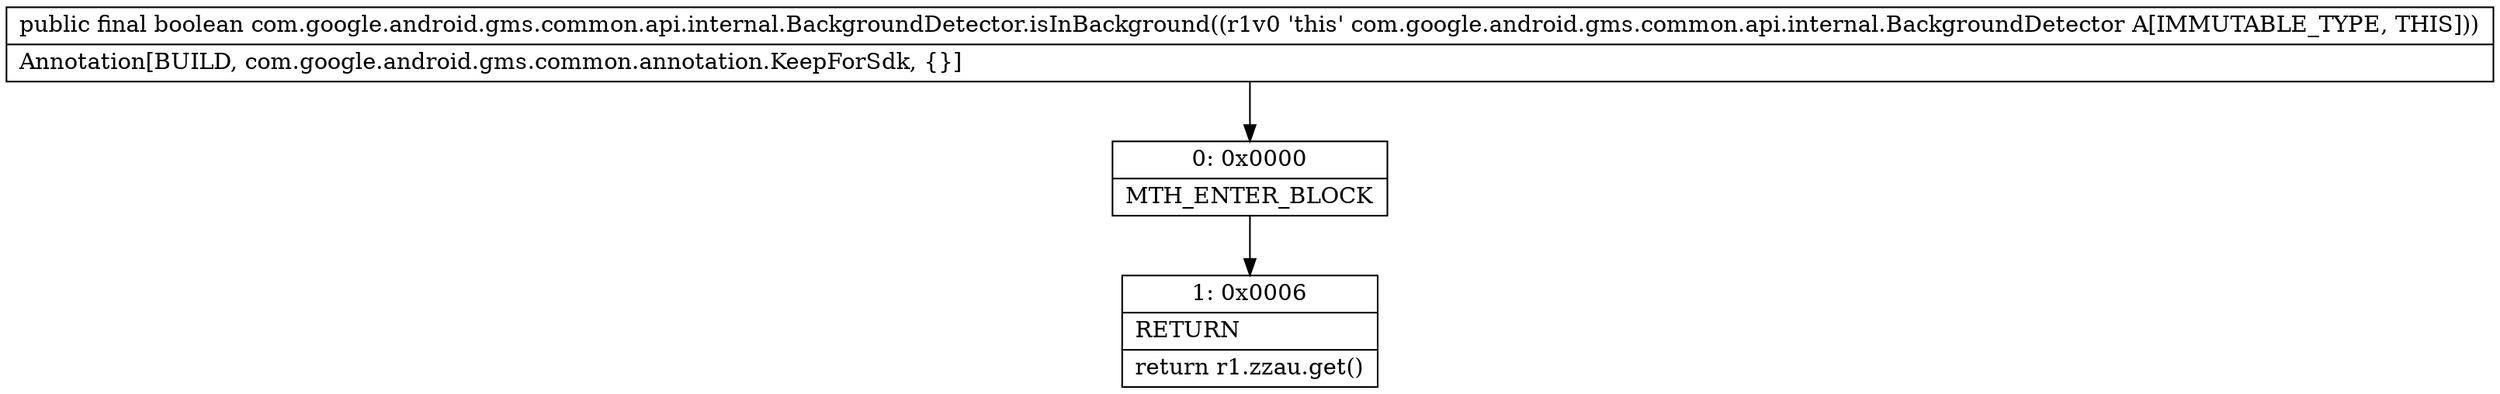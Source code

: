 digraph "CFG forcom.google.android.gms.common.api.internal.BackgroundDetector.isInBackground()Z" {
Node_0 [shape=record,label="{0\:\ 0x0000|MTH_ENTER_BLOCK\l}"];
Node_1 [shape=record,label="{1\:\ 0x0006|RETURN\l|return r1.zzau.get()\l}"];
MethodNode[shape=record,label="{public final boolean com.google.android.gms.common.api.internal.BackgroundDetector.isInBackground((r1v0 'this' com.google.android.gms.common.api.internal.BackgroundDetector A[IMMUTABLE_TYPE, THIS]))  | Annotation[BUILD, com.google.android.gms.common.annotation.KeepForSdk, \{\}]\l}"];
MethodNode -> Node_0;
Node_0 -> Node_1;
}

